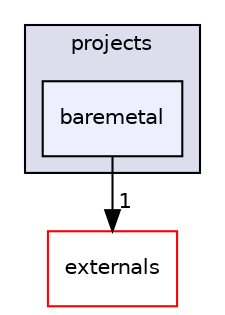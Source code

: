 digraph "muju/projects/baremetal" {
  compound=true
  node [ fontsize="10", fontname="Helvetica"];
  edge [ labelfontsize="10", labelfontname="Helvetica"];
  subgraph clusterdir_63fcc5e612deee2d4743056c2a80dc82 {
    graph [ bgcolor="#ddddee", pencolor="black", label="projects" fontname="Helvetica", fontsize="10", URL="dir_63fcc5e612deee2d4743056c2a80dc82.html"]
  dir_f19fbc296e9ead659b65348d2d354c6e [shape=box, label="baremetal", style="filled", fillcolor="#eeeeff", pencolor="black", URL="dir_f19fbc296e9ead659b65348d2d354c6e.html"];
  }
  dir_05ce73a3381df79db5ec1287846eaba2 [shape=box label="externals" fillcolor="white" style="filled" color="red" URL="dir_05ce73a3381df79db5ec1287846eaba2.html"];
  dir_f19fbc296e9ead659b65348d2d354c6e->dir_05ce73a3381df79db5ec1287846eaba2 [headlabel="1", labeldistance=1.5 headhref="dir_000106_000035.html"];
}
